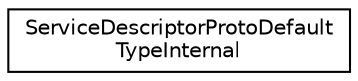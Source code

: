 digraph "类继承关系图"
{
 // LATEX_PDF_SIZE
  edge [fontname="Helvetica",fontsize="10",labelfontname="Helvetica",labelfontsize="10"];
  node [fontname="Helvetica",fontsize="10",shape=record];
  rankdir="LR";
  Node0 [label="ServiceDescriptorProtoDefault\lTypeInternal",height=0.2,width=0.4,color="black", fillcolor="white", style="filled",URL="$structServiceDescriptorProtoDefaultTypeInternal.html",tooltip=" "];
}
